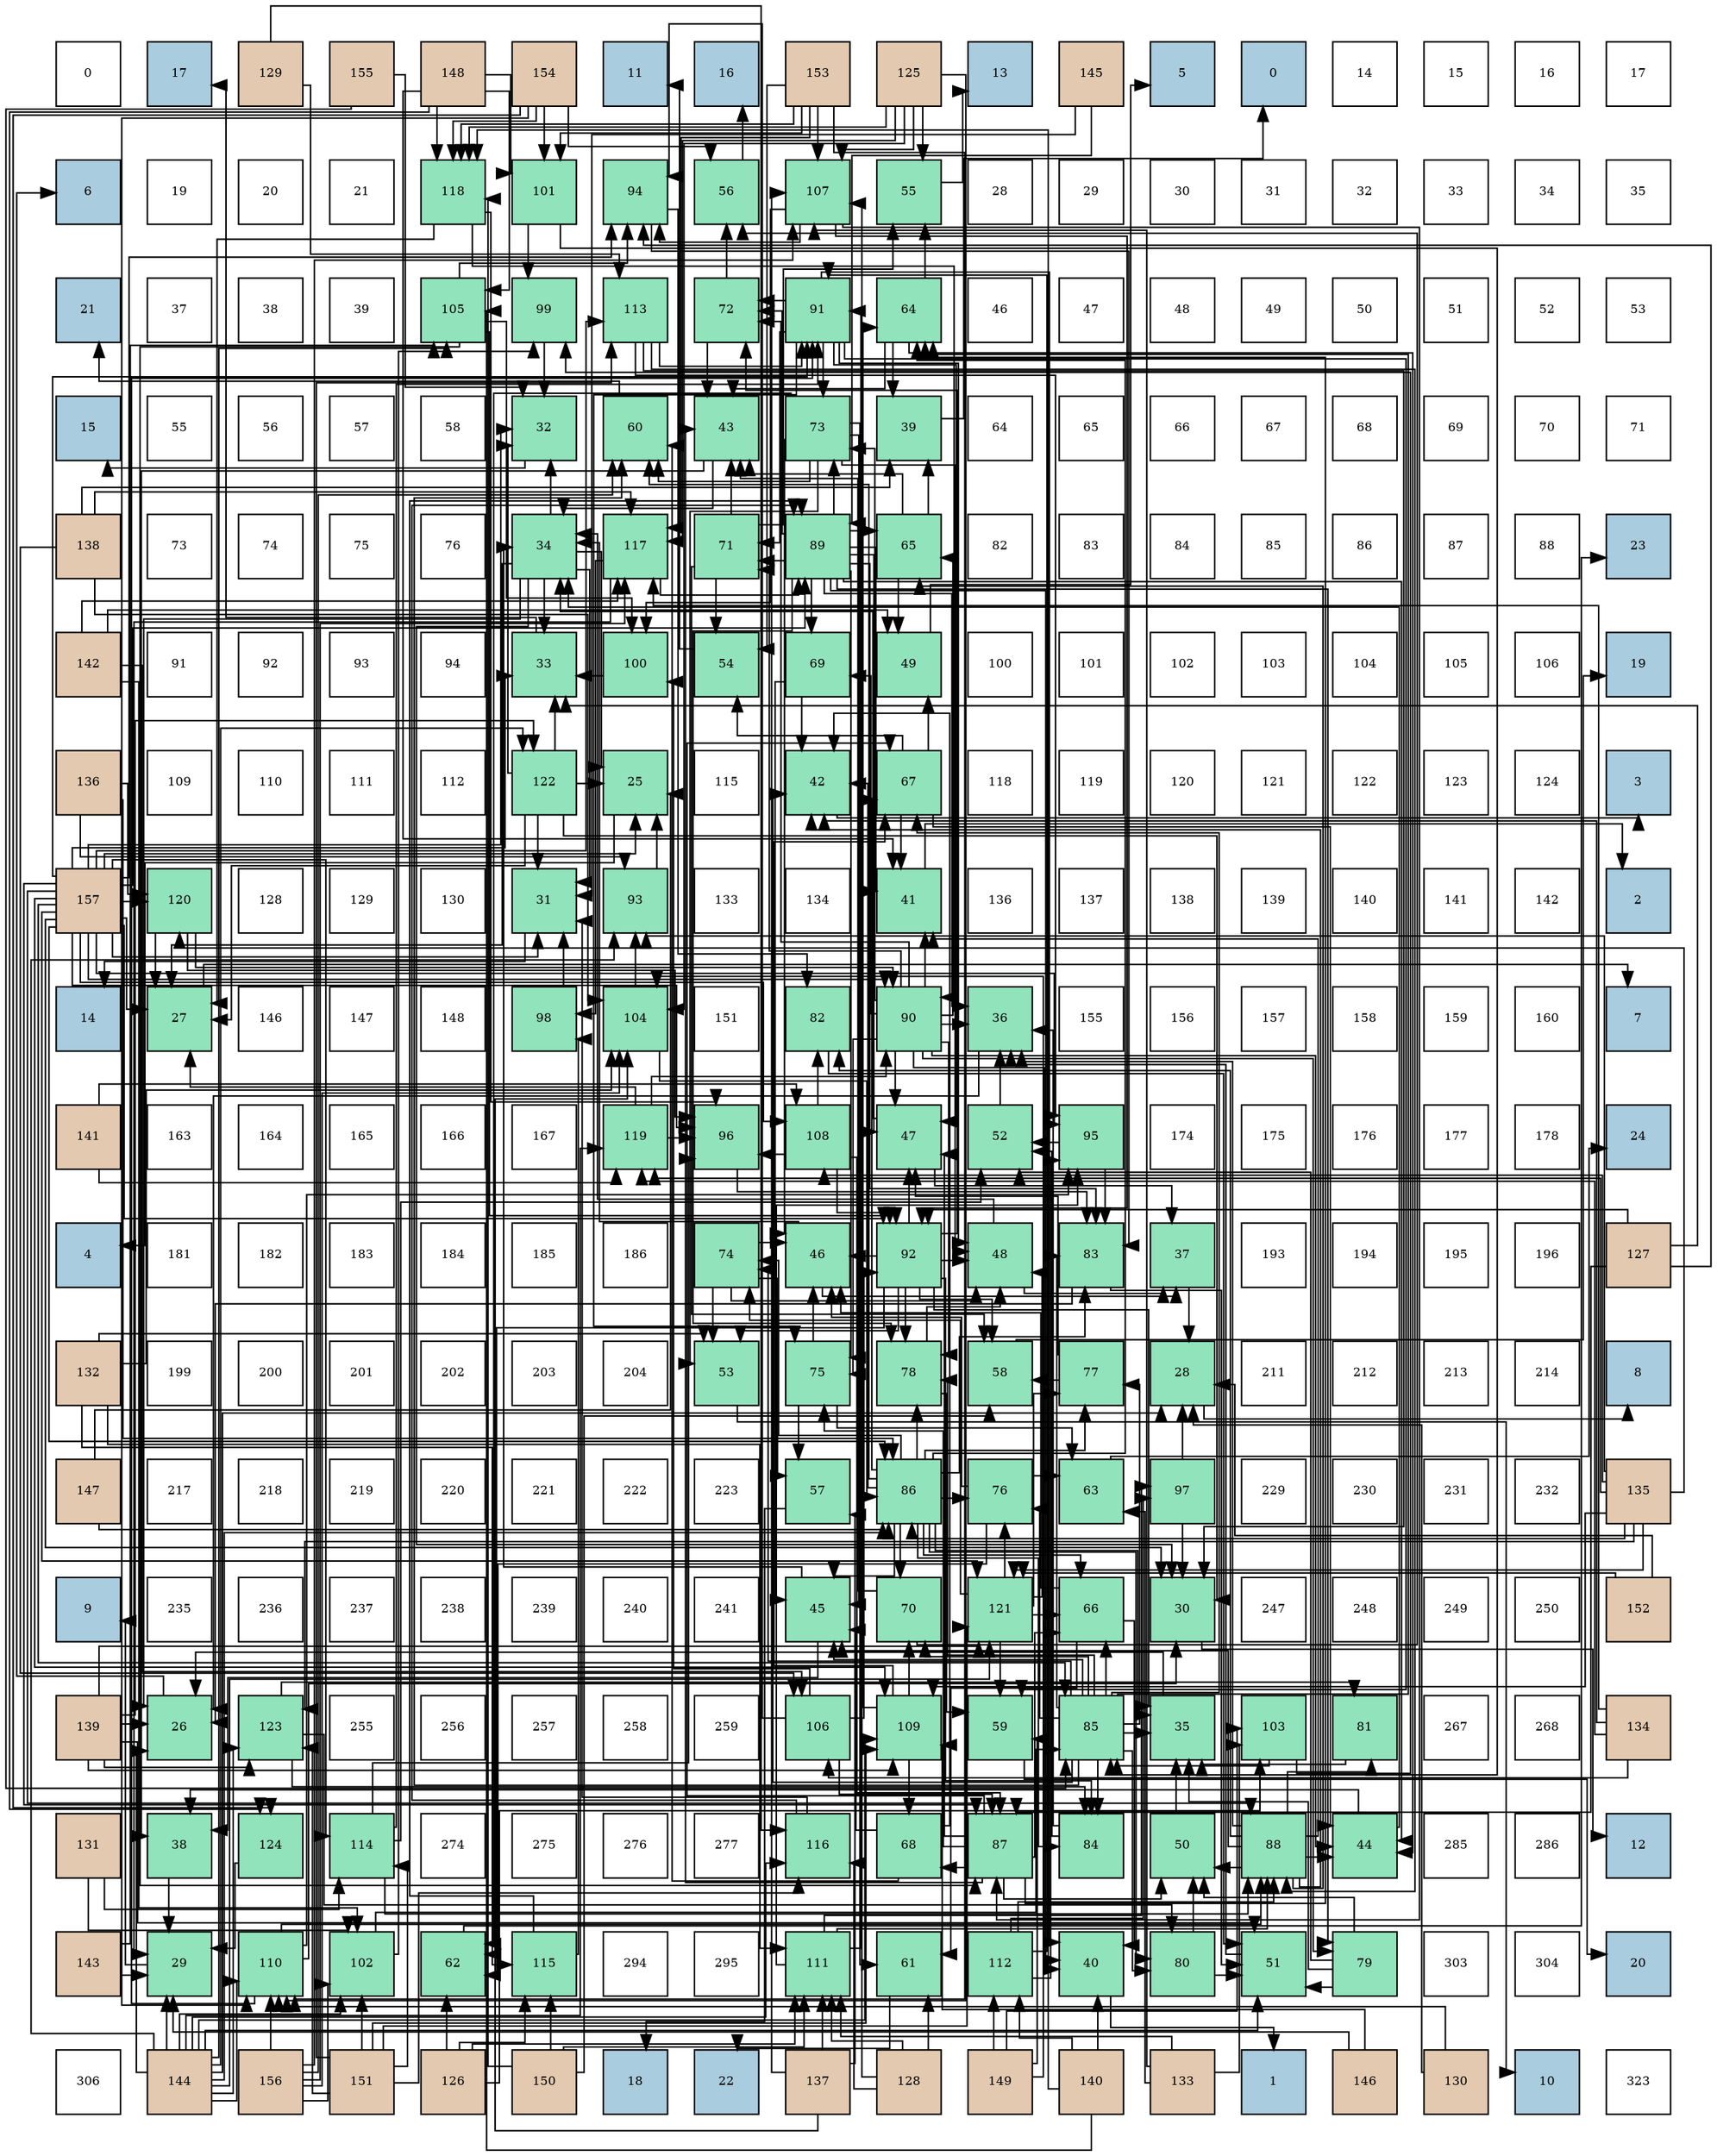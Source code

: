 digraph layout{
 rankdir=TB;
 splines=ortho;
 node [style=filled shape=square fixedsize=true width=0.6];
0[label="0", fontsize=8, fillcolor="#ffffff"];
1[label="17", fontsize=8, fillcolor="#a9ccde"];
2[label="129", fontsize=8, fillcolor="#e3c9af"];
3[label="155", fontsize=8, fillcolor="#e3c9af"];
4[label="148", fontsize=8, fillcolor="#e3c9af"];
5[label="154", fontsize=8, fillcolor="#e3c9af"];
6[label="11", fontsize=8, fillcolor="#a9ccde"];
7[label="16", fontsize=8, fillcolor="#a9ccde"];
8[label="153", fontsize=8, fillcolor="#e3c9af"];
9[label="125", fontsize=8, fillcolor="#e3c9af"];
10[label="13", fontsize=8, fillcolor="#a9ccde"];
11[label="145", fontsize=8, fillcolor="#e3c9af"];
12[label="5", fontsize=8, fillcolor="#a9ccde"];
13[label="0", fontsize=8, fillcolor="#a9ccde"];
14[label="14", fontsize=8, fillcolor="#ffffff"];
15[label="15", fontsize=8, fillcolor="#ffffff"];
16[label="16", fontsize=8, fillcolor="#ffffff"];
17[label="17", fontsize=8, fillcolor="#ffffff"];
18[label="6", fontsize=8, fillcolor="#a9ccde"];
19[label="19", fontsize=8, fillcolor="#ffffff"];
20[label="20", fontsize=8, fillcolor="#ffffff"];
21[label="21", fontsize=8, fillcolor="#ffffff"];
22[label="118", fontsize=8, fillcolor="#91e3bb"];
23[label="101", fontsize=8, fillcolor="#91e3bb"];
24[label="94", fontsize=8, fillcolor="#91e3bb"];
25[label="56", fontsize=8, fillcolor="#91e3bb"];
26[label="107", fontsize=8, fillcolor="#91e3bb"];
27[label="55", fontsize=8, fillcolor="#91e3bb"];
28[label="28", fontsize=8, fillcolor="#ffffff"];
29[label="29", fontsize=8, fillcolor="#ffffff"];
30[label="30", fontsize=8, fillcolor="#ffffff"];
31[label="31", fontsize=8, fillcolor="#ffffff"];
32[label="32", fontsize=8, fillcolor="#ffffff"];
33[label="33", fontsize=8, fillcolor="#ffffff"];
34[label="34", fontsize=8, fillcolor="#ffffff"];
35[label="35", fontsize=8, fillcolor="#ffffff"];
36[label="21", fontsize=8, fillcolor="#a9ccde"];
37[label="37", fontsize=8, fillcolor="#ffffff"];
38[label="38", fontsize=8, fillcolor="#ffffff"];
39[label="39", fontsize=8, fillcolor="#ffffff"];
40[label="105", fontsize=8, fillcolor="#91e3bb"];
41[label="99", fontsize=8, fillcolor="#91e3bb"];
42[label="113", fontsize=8, fillcolor="#91e3bb"];
43[label="72", fontsize=8, fillcolor="#91e3bb"];
44[label="91", fontsize=8, fillcolor="#91e3bb"];
45[label="64", fontsize=8, fillcolor="#91e3bb"];
46[label="46", fontsize=8, fillcolor="#ffffff"];
47[label="47", fontsize=8, fillcolor="#ffffff"];
48[label="48", fontsize=8, fillcolor="#ffffff"];
49[label="49", fontsize=8, fillcolor="#ffffff"];
50[label="50", fontsize=8, fillcolor="#ffffff"];
51[label="51", fontsize=8, fillcolor="#ffffff"];
52[label="52", fontsize=8, fillcolor="#ffffff"];
53[label="53", fontsize=8, fillcolor="#ffffff"];
54[label="15", fontsize=8, fillcolor="#a9ccde"];
55[label="55", fontsize=8, fillcolor="#ffffff"];
56[label="56", fontsize=8, fillcolor="#ffffff"];
57[label="57", fontsize=8, fillcolor="#ffffff"];
58[label="58", fontsize=8, fillcolor="#ffffff"];
59[label="32", fontsize=8, fillcolor="#91e3bb"];
60[label="60", fontsize=8, fillcolor="#91e3bb"];
61[label="43", fontsize=8, fillcolor="#91e3bb"];
62[label="73", fontsize=8, fillcolor="#91e3bb"];
63[label="39", fontsize=8, fillcolor="#91e3bb"];
64[label="64", fontsize=8, fillcolor="#ffffff"];
65[label="65", fontsize=8, fillcolor="#ffffff"];
66[label="66", fontsize=8, fillcolor="#ffffff"];
67[label="67", fontsize=8, fillcolor="#ffffff"];
68[label="68", fontsize=8, fillcolor="#ffffff"];
69[label="69", fontsize=8, fillcolor="#ffffff"];
70[label="70", fontsize=8, fillcolor="#ffffff"];
71[label="71", fontsize=8, fillcolor="#ffffff"];
72[label="138", fontsize=8, fillcolor="#e3c9af"];
73[label="73", fontsize=8, fillcolor="#ffffff"];
74[label="74", fontsize=8, fillcolor="#ffffff"];
75[label="75", fontsize=8, fillcolor="#ffffff"];
76[label="76", fontsize=8, fillcolor="#ffffff"];
77[label="34", fontsize=8, fillcolor="#91e3bb"];
78[label="117", fontsize=8, fillcolor="#91e3bb"];
79[label="71", fontsize=8, fillcolor="#91e3bb"];
80[label="89", fontsize=8, fillcolor="#91e3bb"];
81[label="65", fontsize=8, fillcolor="#91e3bb"];
82[label="82", fontsize=8, fillcolor="#ffffff"];
83[label="83", fontsize=8, fillcolor="#ffffff"];
84[label="84", fontsize=8, fillcolor="#ffffff"];
85[label="85", fontsize=8, fillcolor="#ffffff"];
86[label="86", fontsize=8, fillcolor="#ffffff"];
87[label="87", fontsize=8, fillcolor="#ffffff"];
88[label="88", fontsize=8, fillcolor="#ffffff"];
89[label="23", fontsize=8, fillcolor="#a9ccde"];
90[label="142", fontsize=8, fillcolor="#e3c9af"];
91[label="91", fontsize=8, fillcolor="#ffffff"];
92[label="92", fontsize=8, fillcolor="#ffffff"];
93[label="93", fontsize=8, fillcolor="#ffffff"];
94[label="94", fontsize=8, fillcolor="#ffffff"];
95[label="33", fontsize=8, fillcolor="#91e3bb"];
96[label="100", fontsize=8, fillcolor="#91e3bb"];
97[label="54", fontsize=8, fillcolor="#91e3bb"];
98[label="69", fontsize=8, fillcolor="#91e3bb"];
99[label="49", fontsize=8, fillcolor="#91e3bb"];
100[label="100", fontsize=8, fillcolor="#ffffff"];
101[label="101", fontsize=8, fillcolor="#ffffff"];
102[label="102", fontsize=8, fillcolor="#ffffff"];
103[label="103", fontsize=8, fillcolor="#ffffff"];
104[label="104", fontsize=8, fillcolor="#ffffff"];
105[label="105", fontsize=8, fillcolor="#ffffff"];
106[label="106", fontsize=8, fillcolor="#ffffff"];
107[label="19", fontsize=8, fillcolor="#a9ccde"];
108[label="136", fontsize=8, fillcolor="#e3c9af"];
109[label="109", fontsize=8, fillcolor="#ffffff"];
110[label="110", fontsize=8, fillcolor="#ffffff"];
111[label="111", fontsize=8, fillcolor="#ffffff"];
112[label="112", fontsize=8, fillcolor="#ffffff"];
113[label="122", fontsize=8, fillcolor="#91e3bb"];
114[label="25", fontsize=8, fillcolor="#91e3bb"];
115[label="115", fontsize=8, fillcolor="#ffffff"];
116[label="42", fontsize=8, fillcolor="#91e3bb"];
117[label="67", fontsize=8, fillcolor="#91e3bb"];
118[label="118", fontsize=8, fillcolor="#ffffff"];
119[label="119", fontsize=8, fillcolor="#ffffff"];
120[label="120", fontsize=8, fillcolor="#ffffff"];
121[label="121", fontsize=8, fillcolor="#ffffff"];
122[label="122", fontsize=8, fillcolor="#ffffff"];
123[label="123", fontsize=8, fillcolor="#ffffff"];
124[label="124", fontsize=8, fillcolor="#ffffff"];
125[label="3", fontsize=8, fillcolor="#a9ccde"];
126[label="157", fontsize=8, fillcolor="#e3c9af"];
127[label="120", fontsize=8, fillcolor="#91e3bb"];
128[label="128", fontsize=8, fillcolor="#ffffff"];
129[label="129", fontsize=8, fillcolor="#ffffff"];
130[label="130", fontsize=8, fillcolor="#ffffff"];
131[label="31", fontsize=8, fillcolor="#91e3bb"];
132[label="93", fontsize=8, fillcolor="#91e3bb"];
133[label="133", fontsize=8, fillcolor="#ffffff"];
134[label="134", fontsize=8, fillcolor="#ffffff"];
135[label="41", fontsize=8, fillcolor="#91e3bb"];
136[label="136", fontsize=8, fillcolor="#ffffff"];
137[label="137", fontsize=8, fillcolor="#ffffff"];
138[label="138", fontsize=8, fillcolor="#ffffff"];
139[label="139", fontsize=8, fillcolor="#ffffff"];
140[label="140", fontsize=8, fillcolor="#ffffff"];
141[label="141", fontsize=8, fillcolor="#ffffff"];
142[label="142", fontsize=8, fillcolor="#ffffff"];
143[label="2", fontsize=8, fillcolor="#a9ccde"];
144[label="14", fontsize=8, fillcolor="#a9ccde"];
145[label="27", fontsize=8, fillcolor="#91e3bb"];
146[label="146", fontsize=8, fillcolor="#ffffff"];
147[label="147", fontsize=8, fillcolor="#ffffff"];
148[label="148", fontsize=8, fillcolor="#ffffff"];
149[label="98", fontsize=8, fillcolor="#91e3bb"];
150[label="104", fontsize=8, fillcolor="#91e3bb"];
151[label="151", fontsize=8, fillcolor="#ffffff"];
152[label="82", fontsize=8, fillcolor="#91e3bb"];
153[label="90", fontsize=8, fillcolor="#91e3bb"];
154[label="36", fontsize=8, fillcolor="#91e3bb"];
155[label="155", fontsize=8, fillcolor="#ffffff"];
156[label="156", fontsize=8, fillcolor="#ffffff"];
157[label="157", fontsize=8, fillcolor="#ffffff"];
158[label="158", fontsize=8, fillcolor="#ffffff"];
159[label="159", fontsize=8, fillcolor="#ffffff"];
160[label="160", fontsize=8, fillcolor="#ffffff"];
161[label="7", fontsize=8, fillcolor="#a9ccde"];
162[label="141", fontsize=8, fillcolor="#e3c9af"];
163[label="163", fontsize=8, fillcolor="#ffffff"];
164[label="164", fontsize=8, fillcolor="#ffffff"];
165[label="165", fontsize=8, fillcolor="#ffffff"];
166[label="166", fontsize=8, fillcolor="#ffffff"];
167[label="167", fontsize=8, fillcolor="#ffffff"];
168[label="119", fontsize=8, fillcolor="#91e3bb"];
169[label="96", fontsize=8, fillcolor="#91e3bb"];
170[label="108", fontsize=8, fillcolor="#91e3bb"];
171[label="47", fontsize=8, fillcolor="#91e3bb"];
172[label="52", fontsize=8, fillcolor="#91e3bb"];
173[label="95", fontsize=8, fillcolor="#91e3bb"];
174[label="174", fontsize=8, fillcolor="#ffffff"];
175[label="175", fontsize=8, fillcolor="#ffffff"];
176[label="176", fontsize=8, fillcolor="#ffffff"];
177[label="177", fontsize=8, fillcolor="#ffffff"];
178[label="178", fontsize=8, fillcolor="#ffffff"];
179[label="24", fontsize=8, fillcolor="#a9ccde"];
180[label="4", fontsize=8, fillcolor="#a9ccde"];
181[label="181", fontsize=8, fillcolor="#ffffff"];
182[label="182", fontsize=8, fillcolor="#ffffff"];
183[label="183", fontsize=8, fillcolor="#ffffff"];
184[label="184", fontsize=8, fillcolor="#ffffff"];
185[label="185", fontsize=8, fillcolor="#ffffff"];
186[label="186", fontsize=8, fillcolor="#ffffff"];
187[label="74", fontsize=8, fillcolor="#91e3bb"];
188[label="46", fontsize=8, fillcolor="#91e3bb"];
189[label="92", fontsize=8, fillcolor="#91e3bb"];
190[label="48", fontsize=8, fillcolor="#91e3bb"];
191[label="83", fontsize=8, fillcolor="#91e3bb"];
192[label="37", fontsize=8, fillcolor="#91e3bb"];
193[label="193", fontsize=8, fillcolor="#ffffff"];
194[label="194", fontsize=8, fillcolor="#ffffff"];
195[label="195", fontsize=8, fillcolor="#ffffff"];
196[label="196", fontsize=8, fillcolor="#ffffff"];
197[label="127", fontsize=8, fillcolor="#e3c9af"];
198[label="132", fontsize=8, fillcolor="#e3c9af"];
199[label="199", fontsize=8, fillcolor="#ffffff"];
200[label="200", fontsize=8, fillcolor="#ffffff"];
201[label="201", fontsize=8, fillcolor="#ffffff"];
202[label="202", fontsize=8, fillcolor="#ffffff"];
203[label="203", fontsize=8, fillcolor="#ffffff"];
204[label="204", fontsize=8, fillcolor="#ffffff"];
205[label="53", fontsize=8, fillcolor="#91e3bb"];
206[label="75", fontsize=8, fillcolor="#91e3bb"];
207[label="78", fontsize=8, fillcolor="#91e3bb"];
208[label="58", fontsize=8, fillcolor="#91e3bb"];
209[label="77", fontsize=8, fillcolor="#91e3bb"];
210[label="28", fontsize=8, fillcolor="#91e3bb"];
211[label="211", fontsize=8, fillcolor="#ffffff"];
212[label="212", fontsize=8, fillcolor="#ffffff"];
213[label="213", fontsize=8, fillcolor="#ffffff"];
214[label="214", fontsize=8, fillcolor="#ffffff"];
215[label="8", fontsize=8, fillcolor="#a9ccde"];
216[label="147", fontsize=8, fillcolor="#e3c9af"];
217[label="217", fontsize=8, fillcolor="#ffffff"];
218[label="218", fontsize=8, fillcolor="#ffffff"];
219[label="219", fontsize=8, fillcolor="#ffffff"];
220[label="220", fontsize=8, fillcolor="#ffffff"];
221[label="221", fontsize=8, fillcolor="#ffffff"];
222[label="222", fontsize=8, fillcolor="#ffffff"];
223[label="223", fontsize=8, fillcolor="#ffffff"];
224[label="57", fontsize=8, fillcolor="#91e3bb"];
225[label="86", fontsize=8, fillcolor="#91e3bb"];
226[label="76", fontsize=8, fillcolor="#91e3bb"];
227[label="63", fontsize=8, fillcolor="#91e3bb"];
228[label="97", fontsize=8, fillcolor="#91e3bb"];
229[label="229", fontsize=8, fillcolor="#ffffff"];
230[label="230", fontsize=8, fillcolor="#ffffff"];
231[label="231", fontsize=8, fillcolor="#ffffff"];
232[label="232", fontsize=8, fillcolor="#ffffff"];
233[label="135", fontsize=8, fillcolor="#e3c9af"];
234[label="9", fontsize=8, fillcolor="#a9ccde"];
235[label="235", fontsize=8, fillcolor="#ffffff"];
236[label="236", fontsize=8, fillcolor="#ffffff"];
237[label="237", fontsize=8, fillcolor="#ffffff"];
238[label="238", fontsize=8, fillcolor="#ffffff"];
239[label="239", fontsize=8, fillcolor="#ffffff"];
240[label="240", fontsize=8, fillcolor="#ffffff"];
241[label="241", fontsize=8, fillcolor="#ffffff"];
242[label="45", fontsize=8, fillcolor="#91e3bb"];
243[label="70", fontsize=8, fillcolor="#91e3bb"];
244[label="121", fontsize=8, fillcolor="#91e3bb"];
245[label="66", fontsize=8, fillcolor="#91e3bb"];
246[label="30", fontsize=8, fillcolor="#91e3bb"];
247[label="247", fontsize=8, fillcolor="#ffffff"];
248[label="248", fontsize=8, fillcolor="#ffffff"];
249[label="249", fontsize=8, fillcolor="#ffffff"];
250[label="250", fontsize=8, fillcolor="#ffffff"];
251[label="152", fontsize=8, fillcolor="#e3c9af"];
252[label="139", fontsize=8, fillcolor="#e3c9af"];
253[label="26", fontsize=8, fillcolor="#91e3bb"];
254[label="123", fontsize=8, fillcolor="#91e3bb"];
255[label="255", fontsize=8, fillcolor="#ffffff"];
256[label="256", fontsize=8, fillcolor="#ffffff"];
257[label="257", fontsize=8, fillcolor="#ffffff"];
258[label="258", fontsize=8, fillcolor="#ffffff"];
259[label="259", fontsize=8, fillcolor="#ffffff"];
260[label="106", fontsize=8, fillcolor="#91e3bb"];
261[label="109", fontsize=8, fillcolor="#91e3bb"];
262[label="59", fontsize=8, fillcolor="#91e3bb"];
263[label="85", fontsize=8, fillcolor="#91e3bb"];
264[label="35", fontsize=8, fillcolor="#91e3bb"];
265[label="103", fontsize=8, fillcolor="#91e3bb"];
266[label="81", fontsize=8, fillcolor="#91e3bb"];
267[label="267", fontsize=8, fillcolor="#ffffff"];
268[label="268", fontsize=8, fillcolor="#ffffff"];
269[label="134", fontsize=8, fillcolor="#e3c9af"];
270[label="131", fontsize=8, fillcolor="#e3c9af"];
271[label="38", fontsize=8, fillcolor="#91e3bb"];
272[label="124", fontsize=8, fillcolor="#91e3bb"];
273[label="114", fontsize=8, fillcolor="#91e3bb"];
274[label="274", fontsize=8, fillcolor="#ffffff"];
275[label="275", fontsize=8, fillcolor="#ffffff"];
276[label="276", fontsize=8, fillcolor="#ffffff"];
277[label="277", fontsize=8, fillcolor="#ffffff"];
278[label="116", fontsize=8, fillcolor="#91e3bb"];
279[label="68", fontsize=8, fillcolor="#91e3bb"];
280[label="87", fontsize=8, fillcolor="#91e3bb"];
281[label="84", fontsize=8, fillcolor="#91e3bb"];
282[label="50", fontsize=8, fillcolor="#91e3bb"];
283[label="88", fontsize=8, fillcolor="#91e3bb"];
284[label="44", fontsize=8, fillcolor="#91e3bb"];
285[label="285", fontsize=8, fillcolor="#ffffff"];
286[label="286", fontsize=8, fillcolor="#ffffff"];
287[label="12", fontsize=8, fillcolor="#a9ccde"];
288[label="143", fontsize=8, fillcolor="#e3c9af"];
289[label="29", fontsize=8, fillcolor="#91e3bb"];
290[label="110", fontsize=8, fillcolor="#91e3bb"];
291[label="102", fontsize=8, fillcolor="#91e3bb"];
292[label="62", fontsize=8, fillcolor="#91e3bb"];
293[label="115", fontsize=8, fillcolor="#91e3bb"];
294[label="294", fontsize=8, fillcolor="#ffffff"];
295[label="295", fontsize=8, fillcolor="#ffffff"];
296[label="111", fontsize=8, fillcolor="#91e3bb"];
297[label="61", fontsize=8, fillcolor="#91e3bb"];
298[label="112", fontsize=8, fillcolor="#91e3bb"];
299[label="40", fontsize=8, fillcolor="#91e3bb"];
300[label="80", fontsize=8, fillcolor="#91e3bb"];
301[label="51", fontsize=8, fillcolor="#91e3bb"];
302[label="79", fontsize=8, fillcolor="#91e3bb"];
303[label="303", fontsize=8, fillcolor="#ffffff"];
304[label="304", fontsize=8, fillcolor="#ffffff"];
305[label="20", fontsize=8, fillcolor="#a9ccde"];
306[label="306", fontsize=8, fillcolor="#ffffff"];
307[label="144", fontsize=8, fillcolor="#e3c9af"];
308[label="156", fontsize=8, fillcolor="#e3c9af"];
309[label="151", fontsize=8, fillcolor="#e3c9af"];
310[label="126", fontsize=8, fillcolor="#e3c9af"];
311[label="150", fontsize=8, fillcolor="#e3c9af"];
312[label="18", fontsize=8, fillcolor="#a9ccde"];
313[label="22", fontsize=8, fillcolor="#a9ccde"];
314[label="137", fontsize=8, fillcolor="#e3c9af"];
315[label="128", fontsize=8, fillcolor="#e3c9af"];
316[label="149", fontsize=8, fillcolor="#e3c9af"];
317[label="140", fontsize=8, fillcolor="#e3c9af"];
318[label="133", fontsize=8, fillcolor="#e3c9af"];
319[label="1", fontsize=8, fillcolor="#a9ccde"];
320[label="146", fontsize=8, fillcolor="#e3c9af"];
321[label="130", fontsize=8, fillcolor="#e3c9af"];
322[label="10", fontsize=8, fillcolor="#a9ccde"];
323[label="323", fontsize=8, fillcolor="#ffffff"];
edge [constraint=false, style=vis];114 -> 180;
253 -> 18;
145 -> 161;
210 -> 215;
289 -> 234;
246 -> 287;
131 -> 144;
59 -> 54;
95 -> 1;
77 -> 114;
77 -> 253;
77 -> 145;
77 -> 246;
77 -> 131;
77 -> 59;
77 -> 95;
264 -> 253;
154 -> 253;
192 -> 210;
271 -> 289;
63 -> 13;
299 -> 319;
135 -> 143;
116 -> 125;
61 -> 77;
61 -> 271;
284 -> 77;
284 -> 271;
242 -> 77;
242 -> 271;
188 -> 77;
188 -> 192;
171 -> 77;
171 -> 192;
190 -> 77;
190 -> 192;
99 -> 12;
282 -> 264;
301 -> 154;
172 -> 154;
205 -> 322;
97 -> 6;
27 -> 10;
25 -> 7;
224 -> 312;
208 -> 107;
262 -> 305;
60 -> 36;
297 -> 313;
292 -> 89;
227 -> 179;
45 -> 63;
45 -> 61;
45 -> 284;
45 -> 27;
81 -> 63;
81 -> 61;
81 -> 99;
245 -> 299;
245 -> 188;
245 -> 297;
117 -> 135;
117 -> 284;
117 -> 99;
117 -> 97;
279 -> 116;
279 -> 242;
279 -> 60;
98 -> 116;
98 -> 242;
243 -> 61;
243 -> 25;
79 -> 61;
79 -> 97;
79 -> 27;
79 -> 208;
43 -> 61;
43 -> 25;
62 -> 242;
62 -> 188;
62 -> 190;
62 -> 205;
62 -> 60;
62 -> 297;
62 -> 292;
187 -> 188;
187 -> 190;
187 -> 205;
187 -> 224;
206 -> 188;
206 -> 224;
206 -> 227;
226 -> 188;
226 -> 292;
226 -> 227;
209 -> 171;
209 -> 208;
207 -> 190;
207 -> 262;
302 -> 264;
302 -> 282;
302 -> 301;
302 -> 172;
300 -> 282;
300 -> 301;
266 -> 264;
152 -> 301;
191 -> 253;
191 -> 301;
281 -> 154;
281 -> 172;
263 -> 264;
263 -> 116;
263 -> 242;
263 -> 60;
263 -> 45;
263 -> 245;
263 -> 117;
263 -> 243;
263 -> 187;
263 -> 226;
263 -> 209;
263 -> 207;
263 -> 300;
263 -> 191;
263 -> 281;
225 -> 264;
225 -> 116;
225 -> 242;
225 -> 60;
225 -> 45;
225 -> 245;
225 -> 117;
225 -> 243;
225 -> 187;
225 -> 226;
225 -> 209;
225 -> 207;
225 -> 300;
225 -> 191;
225 -> 281;
280 -> 61;
280 -> 171;
280 -> 282;
280 -> 45;
280 -> 245;
280 -> 117;
280 -> 279;
280 -> 206;
283 -> 154;
283 -> 135;
283 -> 116;
283 -> 284;
283 -> 242;
283 -> 282;
283 -> 81;
283 -> 266;
283 -> 152;
80 -> 154;
80 -> 299;
80 -> 135;
80 -> 284;
80 -> 171;
80 -> 81;
80 -> 98;
80 -> 79;
80 -> 43;
80 -> 62;
80 -> 206;
80 -> 207;
80 -> 302;
80 -> 191;
153 -> 154;
153 -> 299;
153 -> 135;
153 -> 284;
153 -> 171;
153 -> 81;
153 -> 98;
153 -> 79;
153 -> 43;
153 -> 62;
153 -> 206;
153 -> 207;
153 -> 302;
44 -> 299;
44 -> 171;
44 -> 190;
44 -> 262;
44 -> 79;
44 -> 43;
44 -> 62;
44 -> 206;
189 -> 264;
189 -> 188;
189 -> 171;
189 -> 190;
189 -> 205;
189 -> 208;
189 -> 292;
189 -> 43;
189 -> 207;
189 -> 281;
132 -> 114;
24 -> 152;
24 -> 191;
173 -> 172;
173 -> 191;
169 -> 191;
228 -> 210;
228 -> 246;
149 -> 131;
41 -> 59;
96 -> 95;
23 -> 263;
23 -> 41;
291 -> 263;
291 -> 41;
265 -> 263;
265 -> 41;
150 -> 225;
150 -> 132;
40 -> 280;
40 -> 189;
40 -> 24;
40 -> 96;
260 -> 280;
260 -> 189;
260 -> 24;
260 -> 96;
26 -> 280;
26 -> 189;
26 -> 24;
26 -> 96;
170 -> 152;
170 -> 280;
170 -> 189;
170 -> 169;
261 -> 45;
261 -> 117;
261 -> 279;
261 -> 243;
290 -> 246;
290 -> 283;
290 -> 44;
290 -> 173;
296 -> 283;
296 -> 44;
296 -> 173;
296 -> 228;
298 -> 283;
298 -> 44;
298 -> 173;
298 -> 228;
42 -> 246;
42 -> 283;
42 -> 44;
42 -> 173;
273 -> 172;
273 -> 283;
273 -> 44;
273 -> 169;
293 -> 80;
293 -> 149;
278 -> 131;
278 -> 80;
78 -> 289;
78 -> 80;
78 -> 149;
22 -> 145;
22 -> 153;
22 -> 169;
168 -> 145;
168 -> 153;
168 -> 169;
127 -> 145;
127 -> 153;
127 -> 169;
244 -> 190;
244 -> 262;
244 -> 245;
244 -> 187;
244 -> 226;
244 -> 209;
113 -> 114;
113 -> 145;
113 -> 246;
113 -> 131;
113 -> 59;
113 -> 95;
254 -> 300;
254 -> 266;
254 -> 281;
272 -> 289;
9 -> 27;
9 -> 150;
9 -> 26;
9 -> 290;
9 -> 78;
9 -> 22;
310 -> 292;
310 -> 265;
310 -> 296;
310 -> 293;
197 -> 95;
197 -> 280;
197 -> 189;
197 -> 24;
315 -> 297;
315 -> 26;
315 -> 296;
315 -> 278;
2 -> 42;
2 -> 278;
321 -> 210;
321 -> 290;
270 -> 291;
270 -> 273;
198 -> 205;
198 -> 150;
198 -> 296;
198 -> 293;
318 -> 227;
318 -> 265;
318 -> 26;
318 -> 296;
269 -> 116;
269 -> 260;
269 -> 78;
269 -> 168;
233 -> 225;
233 -> 132;
233 -> 170;
233 -> 261;
233 -> 168;
233 -> 127;
233 -> 244;
233 -> 254;
108 -> 225;
108 -> 132;
108 -> 127;
314 -> 224;
314 -> 150;
314 -> 26;
314 -> 296;
72 -> 63;
72 -> 150;
72 -> 260;
72 -> 78;
252 -> 253;
252 -> 301;
252 -> 261;
252 -> 244;
252 -> 113;
252 -> 254;
317 -> 299;
317 -> 40;
317 -> 298;
317 -> 22;
162 -> 170;
162 -> 168;
90 -> 99;
90 -> 291;
90 -> 260;
90 -> 78;
288 -> 289;
288 -> 40;
307 -> 253;
307 -> 210;
307 -> 289;
307 -> 301;
307 -> 225;
307 -> 132;
307 -> 291;
307 -> 40;
307 -> 261;
307 -> 290;
307 -> 278;
307 -> 168;
307 -> 244;
307 -> 113;
307 -> 254;
11 -> 131;
11 -> 80;
320 -> 289;
320 -> 261;
216 -> 114;
216 -> 225;
4 -> 135;
4 -> 23;
4 -> 40;
4 -> 22;
4 -> 272;
316 -> 262;
316 -> 265;
316 -> 150;
316 -> 298;
311 -> 208;
311 -> 296;
311 -> 293;
311 -> 22;
309 -> 291;
309 -> 261;
309 -> 42;
309 -> 273;
309 -> 278;
309 -> 244;
309 -> 254;
251 -> 210;
251 -> 244;
8 -> 97;
8 -> 23;
8 -> 26;
8 -> 290;
8 -> 78;
8 -> 22;
5 -> 25;
5 -> 23;
5 -> 290;
5 -> 22;
5 -> 272;
3 -> 59;
3 -> 263;
308 -> 60;
308 -> 291;
308 -> 150;
308 -> 26;
308 -> 290;
308 -> 78;
126 -> 114;
126 -> 145;
126 -> 246;
126 -> 131;
126 -> 59;
126 -> 95;
126 -> 263;
126 -> 225;
126 -> 280;
126 -> 283;
126 -> 80;
126 -> 153;
126 -> 44;
126 -> 189;
126 -> 24;
126 -> 173;
126 -> 169;
126 -> 170;
126 -> 261;
126 -> 42;
126 -> 273;
126 -> 127;
126 -> 244;
edge [constraint=true, style=invis];
0 -> 18 -> 36 -> 54 -> 72 -> 90 -> 108 -> 126 -> 144 -> 162 -> 180 -> 198 -> 216 -> 234 -> 252 -> 270 -> 288 -> 306;
1 -> 19 -> 37 -> 55 -> 73 -> 91 -> 109 -> 127 -> 145 -> 163 -> 181 -> 199 -> 217 -> 235 -> 253 -> 271 -> 289 -> 307;
2 -> 20 -> 38 -> 56 -> 74 -> 92 -> 110 -> 128 -> 146 -> 164 -> 182 -> 200 -> 218 -> 236 -> 254 -> 272 -> 290 -> 308;
3 -> 21 -> 39 -> 57 -> 75 -> 93 -> 111 -> 129 -> 147 -> 165 -> 183 -> 201 -> 219 -> 237 -> 255 -> 273 -> 291 -> 309;
4 -> 22 -> 40 -> 58 -> 76 -> 94 -> 112 -> 130 -> 148 -> 166 -> 184 -> 202 -> 220 -> 238 -> 256 -> 274 -> 292 -> 310;
5 -> 23 -> 41 -> 59 -> 77 -> 95 -> 113 -> 131 -> 149 -> 167 -> 185 -> 203 -> 221 -> 239 -> 257 -> 275 -> 293 -> 311;
6 -> 24 -> 42 -> 60 -> 78 -> 96 -> 114 -> 132 -> 150 -> 168 -> 186 -> 204 -> 222 -> 240 -> 258 -> 276 -> 294 -> 312;
7 -> 25 -> 43 -> 61 -> 79 -> 97 -> 115 -> 133 -> 151 -> 169 -> 187 -> 205 -> 223 -> 241 -> 259 -> 277 -> 295 -> 313;
8 -> 26 -> 44 -> 62 -> 80 -> 98 -> 116 -> 134 -> 152 -> 170 -> 188 -> 206 -> 224 -> 242 -> 260 -> 278 -> 296 -> 314;
9 -> 27 -> 45 -> 63 -> 81 -> 99 -> 117 -> 135 -> 153 -> 171 -> 189 -> 207 -> 225 -> 243 -> 261 -> 279 -> 297 -> 315;
10 -> 28 -> 46 -> 64 -> 82 -> 100 -> 118 -> 136 -> 154 -> 172 -> 190 -> 208 -> 226 -> 244 -> 262 -> 280 -> 298 -> 316;
11 -> 29 -> 47 -> 65 -> 83 -> 101 -> 119 -> 137 -> 155 -> 173 -> 191 -> 209 -> 227 -> 245 -> 263 -> 281 -> 299 -> 317;
12 -> 30 -> 48 -> 66 -> 84 -> 102 -> 120 -> 138 -> 156 -> 174 -> 192 -> 210 -> 228 -> 246 -> 264 -> 282 -> 300 -> 318;
13 -> 31 -> 49 -> 67 -> 85 -> 103 -> 121 -> 139 -> 157 -> 175 -> 193 -> 211 -> 229 -> 247 -> 265 -> 283 -> 301 -> 319;
14 -> 32 -> 50 -> 68 -> 86 -> 104 -> 122 -> 140 -> 158 -> 176 -> 194 -> 212 -> 230 -> 248 -> 266 -> 284 -> 302 -> 320;
15 -> 33 -> 51 -> 69 -> 87 -> 105 -> 123 -> 141 -> 159 -> 177 -> 195 -> 213 -> 231 -> 249 -> 267 -> 285 -> 303 -> 321;
16 -> 34 -> 52 -> 70 -> 88 -> 106 -> 124 -> 142 -> 160 -> 178 -> 196 -> 214 -> 232 -> 250 -> 268 -> 286 -> 304 -> 322;
17 -> 35 -> 53 -> 71 -> 89 -> 107 -> 125 -> 143 -> 161 -> 179 -> 197 -> 215 -> 233 -> 251 -> 269 -> 287 -> 305 -> 323;
rank = same {0 -> 1 -> 2 -> 3 -> 4 -> 5 -> 6 -> 7 -> 8 -> 9 -> 10 -> 11 -> 12 -> 13 -> 14 -> 15 -> 16 -> 17};
rank = same {18 -> 19 -> 20 -> 21 -> 22 -> 23 -> 24 -> 25 -> 26 -> 27 -> 28 -> 29 -> 30 -> 31 -> 32 -> 33 -> 34 -> 35};
rank = same {36 -> 37 -> 38 -> 39 -> 40 -> 41 -> 42 -> 43 -> 44 -> 45 -> 46 -> 47 -> 48 -> 49 -> 50 -> 51 -> 52 -> 53};
rank = same {54 -> 55 -> 56 -> 57 -> 58 -> 59 -> 60 -> 61 -> 62 -> 63 -> 64 -> 65 -> 66 -> 67 -> 68 -> 69 -> 70 -> 71};
rank = same {72 -> 73 -> 74 -> 75 -> 76 -> 77 -> 78 -> 79 -> 80 -> 81 -> 82 -> 83 -> 84 -> 85 -> 86 -> 87 -> 88 -> 89};
rank = same {90 -> 91 -> 92 -> 93 -> 94 -> 95 -> 96 -> 97 -> 98 -> 99 -> 100 -> 101 -> 102 -> 103 -> 104 -> 105 -> 106 -> 107};
rank = same {108 -> 109 -> 110 -> 111 -> 112 -> 113 -> 114 -> 115 -> 116 -> 117 -> 118 -> 119 -> 120 -> 121 -> 122 -> 123 -> 124 -> 125};
rank = same {126 -> 127 -> 128 -> 129 -> 130 -> 131 -> 132 -> 133 -> 134 -> 135 -> 136 -> 137 -> 138 -> 139 -> 140 -> 141 -> 142 -> 143};
rank = same {144 -> 145 -> 146 -> 147 -> 148 -> 149 -> 150 -> 151 -> 152 -> 153 -> 154 -> 155 -> 156 -> 157 -> 158 -> 159 -> 160 -> 161};
rank = same {162 -> 163 -> 164 -> 165 -> 166 -> 167 -> 168 -> 169 -> 170 -> 171 -> 172 -> 173 -> 174 -> 175 -> 176 -> 177 -> 178 -> 179};
rank = same {180 -> 181 -> 182 -> 183 -> 184 -> 185 -> 186 -> 187 -> 188 -> 189 -> 190 -> 191 -> 192 -> 193 -> 194 -> 195 -> 196 -> 197};
rank = same {198 -> 199 -> 200 -> 201 -> 202 -> 203 -> 204 -> 205 -> 206 -> 207 -> 208 -> 209 -> 210 -> 211 -> 212 -> 213 -> 214 -> 215};
rank = same {216 -> 217 -> 218 -> 219 -> 220 -> 221 -> 222 -> 223 -> 224 -> 225 -> 226 -> 227 -> 228 -> 229 -> 230 -> 231 -> 232 -> 233};
rank = same {234 -> 235 -> 236 -> 237 -> 238 -> 239 -> 240 -> 241 -> 242 -> 243 -> 244 -> 245 -> 246 -> 247 -> 248 -> 249 -> 250 -> 251};
rank = same {252 -> 253 -> 254 -> 255 -> 256 -> 257 -> 258 -> 259 -> 260 -> 261 -> 262 -> 263 -> 264 -> 265 -> 266 -> 267 -> 268 -> 269};
rank = same {270 -> 271 -> 272 -> 273 -> 274 -> 275 -> 276 -> 277 -> 278 -> 279 -> 280 -> 281 -> 282 -> 283 -> 284 -> 285 -> 286 -> 287};
rank = same {288 -> 289 -> 290 -> 291 -> 292 -> 293 -> 294 -> 295 -> 296 -> 297 -> 298 -> 299 -> 300 -> 301 -> 302 -> 303 -> 304 -> 305};
rank = same {306 -> 307 -> 308 -> 309 -> 310 -> 311 -> 312 -> 313 -> 314 -> 315 -> 316 -> 317 -> 318 -> 319 -> 320 -> 321 -> 322 -> 323};
}